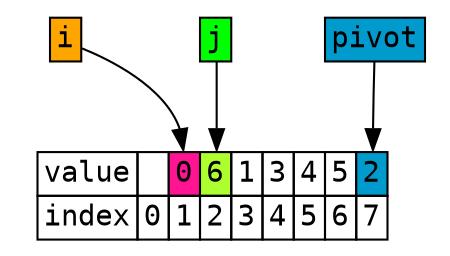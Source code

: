 digraph g {
    node [fontname="Monaco, Consolas",shape =plaintext,height=.1];
    node_t [label = <
    <TABLE BORDER="0" CELLBORDER="1" CELLSPACING="0">
    <TR>
    <TD >value</TD>
    <TD PORT="f0" ></TD>
    <TD PORT="f1" bgcolor="DeepPink">0</TD>
    <TD PORT="f2" bgcolor="GreenYellow">6</TD>
    <TD PORT="f3">1</TD>
    <TD PORT="f4">3</TD>
    <TD PORT="f5">4</TD>
    <TD PORT="f6">5</TD>
    <TD PORT="f7" bgcolor="Deepskyblue3">2</TD>
    </TR>
    <TR>
    <TD >index</TD>
    <TD PORT="f0">0</TD>
    <TD PORT="f1">1</TD>
    <TD PORT="f2">2</TD>
    <TD PORT="f3">3</TD>
    <TD PORT="f4">4</TD>
    <TD PORT="f5">5</TD>
    <TD PORT="f6">6</TD>
    <TD PORT="f7">7</TD>
    </TR>

    </TABLE>>];

    node_i [label = <
    <TABLE BORDER="0" CELLBORDER="1" CELLSPACING="0">
    <TR>
    <TD PORT="f0" bgcolor="orange">i</TD>
    </TR>
    </TABLE>>];

    node_j [label = <
    <TABLE BORDER="0" CELLBORDER="1" CELLSPACING="0">
    <TR>
    <TD PORT="f0" bgcolor="green">j</TD>
    </TR>
    </TABLE>>];

    node_p [label = <
    <TABLE BORDER="0" CELLBORDER="1" CELLSPACING="0">
    <TR>
    <TD PORT="f0" bgcolor="Deepskyblue3">pivot</TD>
    </TR>
    </TABLE>>];


    "node_i":f0 -> "node_t":f1
    "node_j":f0 -> "node_t":f2
    "node_p":f0 -> "node_t":f7
}
